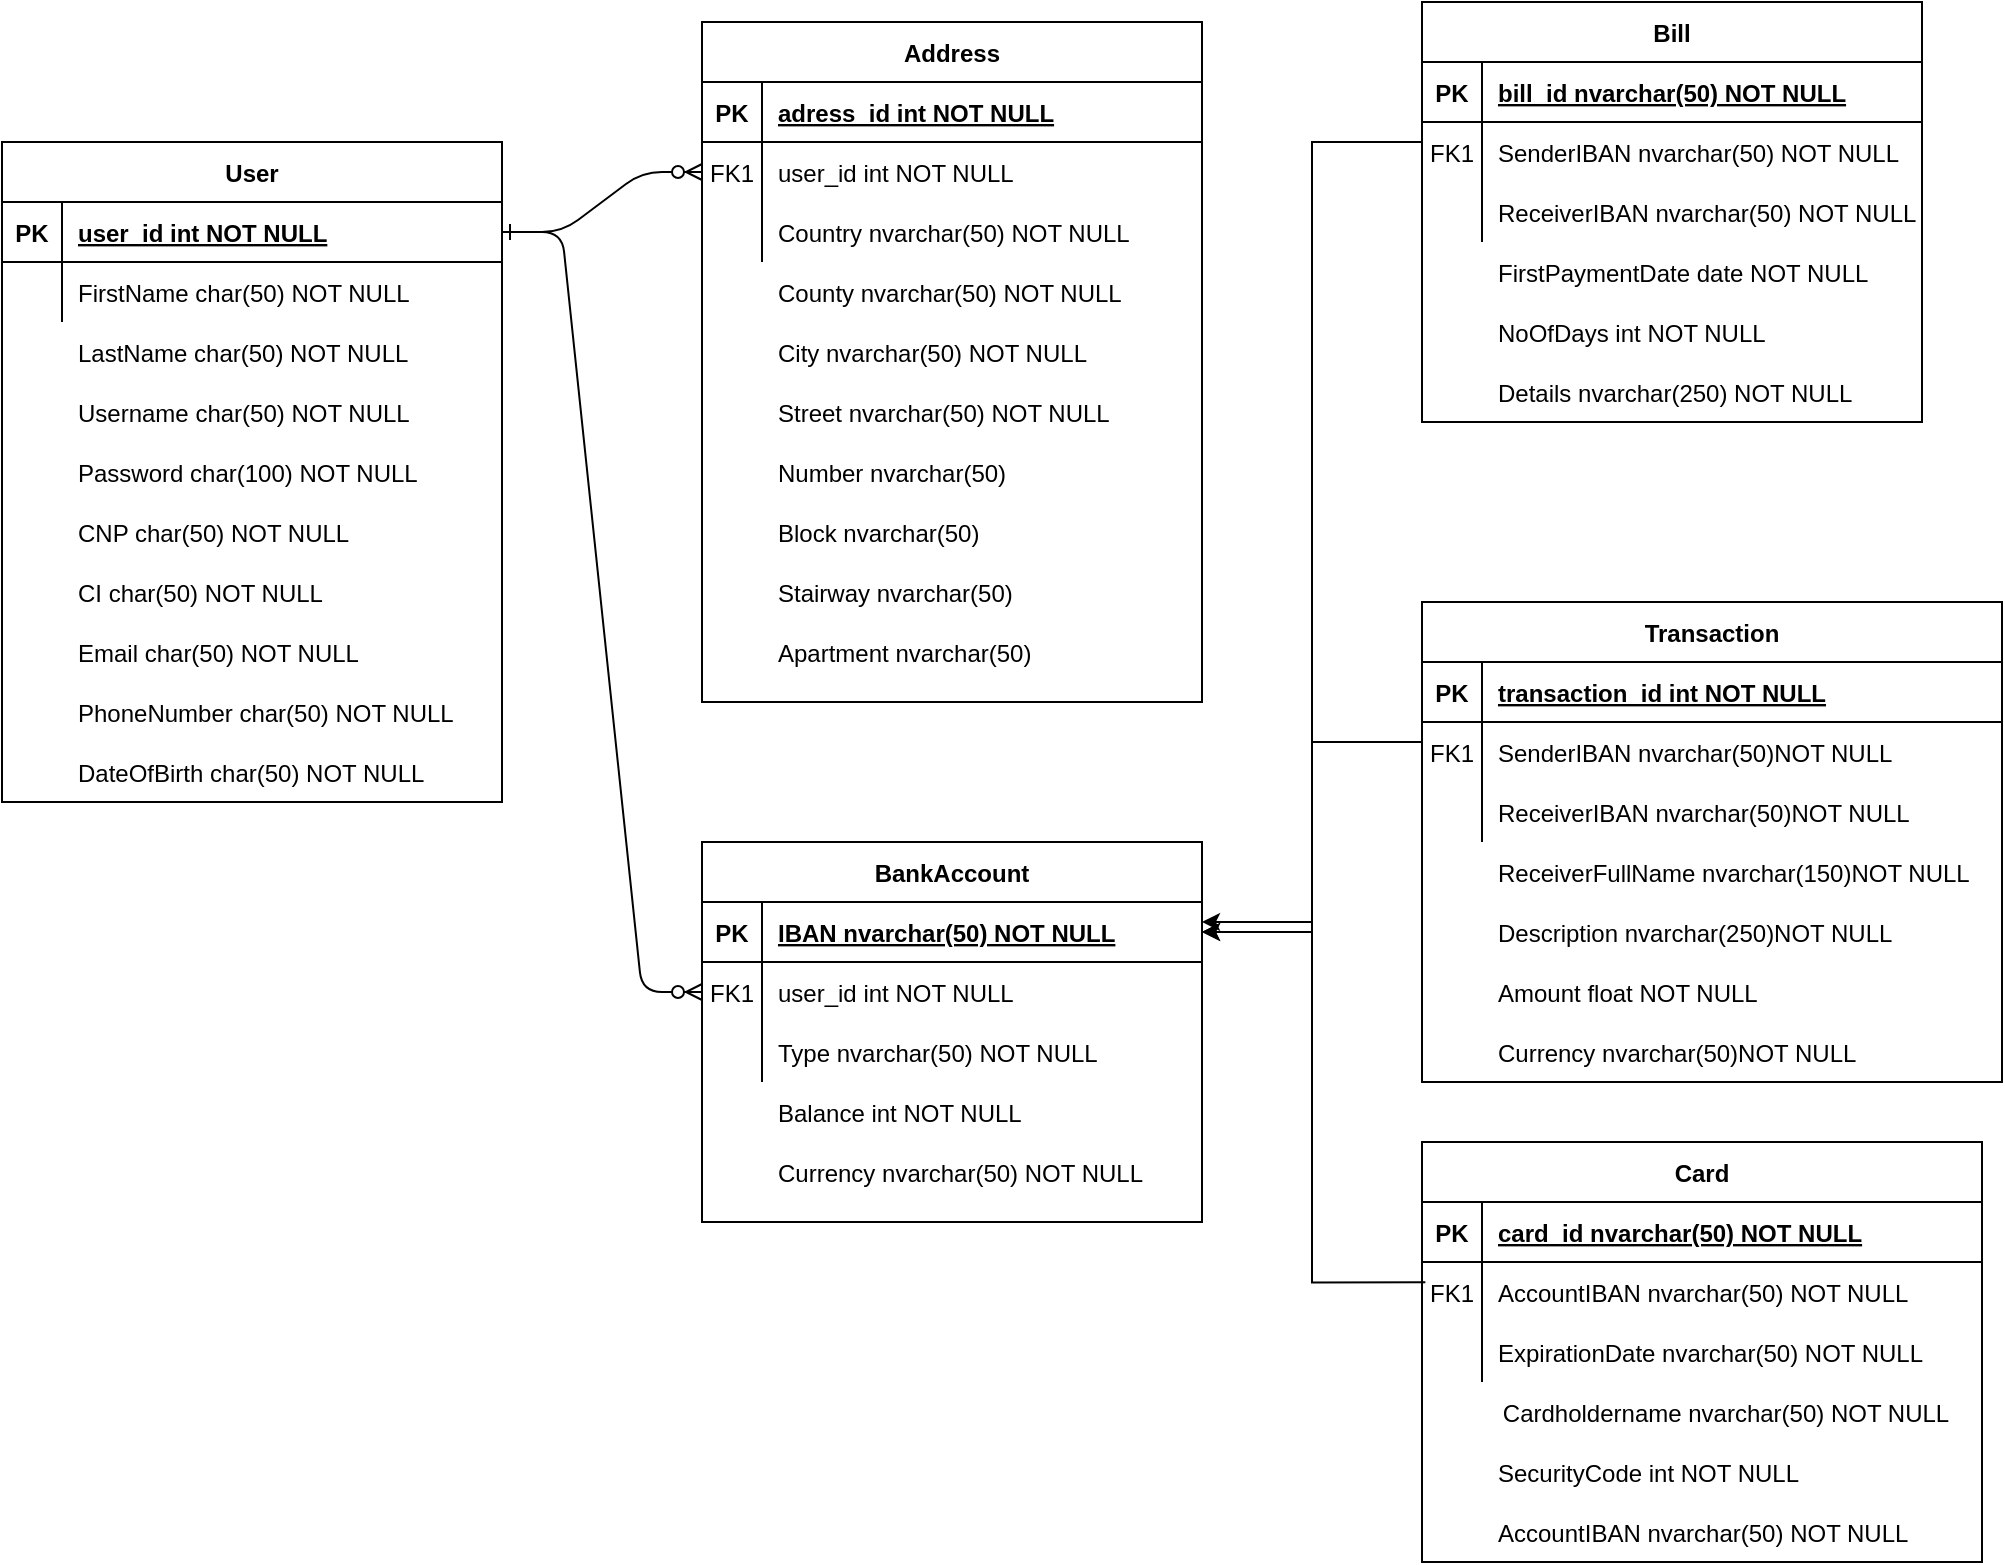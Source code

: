 <mxfile version="14.5.8" type="device"><diagram id="R2lEEEUBdFMjLlhIrx00" name="Page-1"><mxGraphModel dx="1584" dy="834" grid="1" gridSize="10" guides="1" tooltips="1" connect="1" arrows="1" fold="1" page="1" pageScale="1" pageWidth="3300" pageHeight="4681" math="0" shadow="0" extFonts="Permanent Marker^https://fonts.googleapis.com/css?family=Permanent+Marker"><root><mxCell id="0"/><mxCell id="1" parent="0"/><mxCell id="C-vyLk0tnHw3VtMMgP7b-1" value="" style="edgeStyle=entityRelationEdgeStyle;endArrow=ERzeroToMany;startArrow=ERone;endFill=1;startFill=0;" parent="1" source="C-vyLk0tnHw3VtMMgP7b-24" target="C-vyLk0tnHw3VtMMgP7b-6" edge="1"><mxGeometry width="100" height="100" relative="1" as="geometry"><mxPoint x="340" y="720" as="sourcePoint"/><mxPoint x="440" y="620" as="targetPoint"/></mxGeometry></mxCell><mxCell id="C-vyLk0tnHw3VtMMgP7b-12" value="" style="edgeStyle=entityRelationEdgeStyle;endArrow=ERzeroToMany;startArrow=ERone;endFill=1;startFill=0;exitX=1;exitY=0.5;exitDx=0;exitDy=0;" parent="1" source="C-vyLk0tnHw3VtMMgP7b-24" target="C-vyLk0tnHw3VtMMgP7b-17" edge="1"><mxGeometry width="100" height="100" relative="1" as="geometry"><mxPoint x="400" y="180" as="sourcePoint"/><mxPoint x="460" y="205" as="targetPoint"/></mxGeometry></mxCell><mxCell id="C-vyLk0tnHw3VtMMgP7b-2" value="Address" style="shape=table;startSize=30;container=1;collapsible=1;childLayout=tableLayout;fixedRows=1;rowLines=0;fontStyle=1;align=center;resizeLast=1;" parent="1" vertex="1"><mxGeometry x="390" y="10" width="250" height="340" as="geometry"/></mxCell><mxCell id="C-vyLk0tnHw3VtMMgP7b-3" value="" style="shape=partialRectangle;collapsible=0;dropTarget=0;pointerEvents=0;fillColor=none;points=[[0,0.5],[1,0.5]];portConstraint=eastwest;top=0;left=0;right=0;bottom=1;" parent="C-vyLk0tnHw3VtMMgP7b-2" vertex="1"><mxGeometry y="30" width="250" height="30" as="geometry"/></mxCell><mxCell id="C-vyLk0tnHw3VtMMgP7b-4" value="PK" style="shape=partialRectangle;overflow=hidden;connectable=0;fillColor=none;top=0;left=0;bottom=0;right=0;fontStyle=1;" parent="C-vyLk0tnHw3VtMMgP7b-3" vertex="1"><mxGeometry width="30" height="30" as="geometry"/></mxCell><mxCell id="C-vyLk0tnHw3VtMMgP7b-5" value="adress_id int NOT NULL " style="shape=partialRectangle;overflow=hidden;connectable=0;fillColor=none;top=0;left=0;bottom=0;right=0;align=left;spacingLeft=6;fontStyle=5;" parent="C-vyLk0tnHw3VtMMgP7b-3" vertex="1"><mxGeometry x="30" width="220" height="30" as="geometry"/></mxCell><mxCell id="C-vyLk0tnHw3VtMMgP7b-6" value="" style="shape=partialRectangle;collapsible=0;dropTarget=0;pointerEvents=0;fillColor=none;points=[[0,0.5],[1,0.5]];portConstraint=eastwest;top=0;left=0;right=0;bottom=0;" parent="C-vyLk0tnHw3VtMMgP7b-2" vertex="1"><mxGeometry y="60" width="250" height="30" as="geometry"/></mxCell><mxCell id="C-vyLk0tnHw3VtMMgP7b-7" value="FK1" style="shape=partialRectangle;overflow=hidden;connectable=0;fillColor=none;top=0;left=0;bottom=0;right=0;" parent="C-vyLk0tnHw3VtMMgP7b-6" vertex="1"><mxGeometry width="30" height="30" as="geometry"/></mxCell><mxCell id="C-vyLk0tnHw3VtMMgP7b-8" value="user_id int NOT NULL" style="shape=partialRectangle;overflow=hidden;connectable=0;fillColor=none;top=0;left=0;bottom=0;right=0;align=left;spacingLeft=6;" parent="C-vyLk0tnHw3VtMMgP7b-6" vertex="1"><mxGeometry x="30" width="220" height="30" as="geometry"/></mxCell><mxCell id="C-vyLk0tnHw3VtMMgP7b-9" value="" style="shape=partialRectangle;collapsible=0;dropTarget=0;pointerEvents=0;fillColor=none;points=[[0,0.5],[1,0.5]];portConstraint=eastwest;top=0;left=0;right=0;bottom=0;" parent="C-vyLk0tnHw3VtMMgP7b-2" vertex="1"><mxGeometry y="90" width="250" height="30" as="geometry"/></mxCell><mxCell id="C-vyLk0tnHw3VtMMgP7b-10" value="" style="shape=partialRectangle;overflow=hidden;connectable=0;fillColor=none;top=0;left=0;bottom=0;right=0;" parent="C-vyLk0tnHw3VtMMgP7b-9" vertex="1"><mxGeometry width="30" height="30" as="geometry"/></mxCell><mxCell id="C-vyLk0tnHw3VtMMgP7b-11" value="" style="shape=partialRectangle;overflow=hidden;connectable=0;fillColor=none;top=0;left=0;bottom=0;right=0;align=left;spacingLeft=6;" parent="C-vyLk0tnHw3VtMMgP7b-9" vertex="1"><mxGeometry x="30" width="220" height="30" as="geometry"/></mxCell><mxCell id="C-vyLk0tnHw3VtMMgP7b-13" value="BankAccount" style="shape=table;startSize=30;container=1;collapsible=1;childLayout=tableLayout;fixedRows=1;rowLines=0;fontStyle=1;align=center;resizeLast=1;" parent="1" vertex="1"><mxGeometry x="390" y="420" width="250" height="190" as="geometry"/></mxCell><mxCell id="C-vyLk0tnHw3VtMMgP7b-14" value="" style="shape=partialRectangle;collapsible=0;dropTarget=0;pointerEvents=0;fillColor=none;points=[[0,0.5],[1,0.5]];portConstraint=eastwest;top=0;left=0;right=0;bottom=1;" parent="C-vyLk0tnHw3VtMMgP7b-13" vertex="1"><mxGeometry y="30" width="250" height="30" as="geometry"/></mxCell><mxCell id="C-vyLk0tnHw3VtMMgP7b-15" value="PK" style="shape=partialRectangle;overflow=hidden;connectable=0;fillColor=none;top=0;left=0;bottom=0;right=0;fontStyle=1;" parent="C-vyLk0tnHw3VtMMgP7b-14" vertex="1"><mxGeometry width="30" height="30" as="geometry"/></mxCell><mxCell id="C-vyLk0tnHw3VtMMgP7b-16" value="IBAN nvarchar(50) NOT NULL " style="shape=partialRectangle;overflow=hidden;connectable=0;fillColor=none;top=0;left=0;bottom=0;right=0;align=left;spacingLeft=6;fontStyle=5;" parent="C-vyLk0tnHw3VtMMgP7b-14" vertex="1"><mxGeometry x="30" width="220" height="30" as="geometry"/></mxCell><mxCell id="C-vyLk0tnHw3VtMMgP7b-17" value="" style="shape=partialRectangle;collapsible=0;dropTarget=0;pointerEvents=0;fillColor=none;points=[[0,0.5],[1,0.5]];portConstraint=eastwest;top=0;left=0;right=0;bottom=0;" parent="C-vyLk0tnHw3VtMMgP7b-13" vertex="1"><mxGeometry y="60" width="250" height="30" as="geometry"/></mxCell><mxCell id="C-vyLk0tnHw3VtMMgP7b-18" value="FK1" style="shape=partialRectangle;overflow=hidden;connectable=0;fillColor=none;top=0;left=0;bottom=0;right=0;" parent="C-vyLk0tnHw3VtMMgP7b-17" vertex="1"><mxGeometry width="30" height="30" as="geometry"/></mxCell><mxCell id="C-vyLk0tnHw3VtMMgP7b-19" value="user_id int NOT NULL" style="shape=partialRectangle;overflow=hidden;connectable=0;fillColor=none;top=0;left=0;bottom=0;right=0;align=left;spacingLeft=6;" parent="C-vyLk0tnHw3VtMMgP7b-17" vertex="1"><mxGeometry x="30" width="220" height="30" as="geometry"/></mxCell><mxCell id="C-vyLk0tnHw3VtMMgP7b-20" value="" style="shape=partialRectangle;collapsible=0;dropTarget=0;pointerEvents=0;fillColor=none;points=[[0,0.5],[1,0.5]];portConstraint=eastwest;top=0;left=0;right=0;bottom=0;" parent="C-vyLk0tnHw3VtMMgP7b-13" vertex="1"><mxGeometry y="90" width="250" height="30" as="geometry"/></mxCell><mxCell id="C-vyLk0tnHw3VtMMgP7b-21" value="" style="shape=partialRectangle;overflow=hidden;connectable=0;fillColor=none;top=0;left=0;bottom=0;right=0;" parent="C-vyLk0tnHw3VtMMgP7b-20" vertex="1"><mxGeometry width="30" height="30" as="geometry"/></mxCell><mxCell id="C-vyLk0tnHw3VtMMgP7b-22" value="Type nvarchar(50) NOT NULL" style="shape=partialRectangle;overflow=hidden;connectable=0;fillColor=none;top=0;left=0;bottom=0;right=0;align=left;spacingLeft=6;" parent="C-vyLk0tnHw3VtMMgP7b-20" vertex="1"><mxGeometry x="30" width="220" height="30" as="geometry"/></mxCell><mxCell id="C-vyLk0tnHw3VtMMgP7b-23" value="User" style="shape=table;startSize=30;container=1;collapsible=1;childLayout=tableLayout;fixedRows=1;rowLines=0;fontStyle=1;align=center;resizeLast=1;" parent="1" vertex="1"><mxGeometry x="40" y="70" width="250" height="330" as="geometry"/></mxCell><mxCell id="C-vyLk0tnHw3VtMMgP7b-24" value="" style="shape=partialRectangle;collapsible=0;dropTarget=0;pointerEvents=0;fillColor=none;points=[[0,0.5],[1,0.5]];portConstraint=eastwest;top=0;left=0;right=0;bottom=1;" parent="C-vyLk0tnHw3VtMMgP7b-23" vertex="1"><mxGeometry y="30" width="250" height="30" as="geometry"/></mxCell><mxCell id="C-vyLk0tnHw3VtMMgP7b-25" value="PK" style="shape=partialRectangle;overflow=hidden;connectable=0;fillColor=none;top=0;left=0;bottom=0;right=0;fontStyle=1;" parent="C-vyLk0tnHw3VtMMgP7b-24" vertex="1"><mxGeometry width="30" height="30" as="geometry"/></mxCell><mxCell id="C-vyLk0tnHw3VtMMgP7b-26" value="user_id int NOT NULL " style="shape=partialRectangle;overflow=hidden;connectable=0;fillColor=none;top=0;left=0;bottom=0;right=0;align=left;spacingLeft=6;fontStyle=5;" parent="C-vyLk0tnHw3VtMMgP7b-24" vertex="1"><mxGeometry x="30" width="220" height="30" as="geometry"/></mxCell><mxCell id="C-vyLk0tnHw3VtMMgP7b-27" value="" style="shape=partialRectangle;collapsible=0;dropTarget=0;pointerEvents=0;fillColor=none;points=[[0,0.5],[1,0.5]];portConstraint=eastwest;top=0;left=0;right=0;bottom=0;" parent="C-vyLk0tnHw3VtMMgP7b-23" vertex="1"><mxGeometry y="60" width="250" height="30" as="geometry"/></mxCell><mxCell id="C-vyLk0tnHw3VtMMgP7b-28" value="" style="shape=partialRectangle;overflow=hidden;connectable=0;fillColor=none;top=0;left=0;bottom=0;right=0;" parent="C-vyLk0tnHw3VtMMgP7b-27" vertex="1"><mxGeometry width="30" height="30" as="geometry"/></mxCell><mxCell id="C-vyLk0tnHw3VtMMgP7b-29" value="FirstName char(50) NOT NULL" style="shape=partialRectangle;overflow=hidden;connectable=0;fillColor=none;top=0;left=0;bottom=0;right=0;align=left;spacingLeft=6;" parent="C-vyLk0tnHw3VtMMgP7b-27" vertex="1"><mxGeometry x="30" width="220" height="30" as="geometry"/></mxCell><mxCell id="1MZSj047R8z6OlK-h53c-2" value="LastName char(50) NOT NULL" style="shape=partialRectangle;overflow=hidden;connectable=0;fillColor=none;top=0;left=0;bottom=0;right=0;align=left;spacingLeft=6;" parent="1" vertex="1"><mxGeometry x="70" y="160" width="220" height="30" as="geometry"/></mxCell><mxCell id="1MZSj047R8z6OlK-h53c-3" value="Username char(50) NOT NULL" style="shape=partialRectangle;overflow=hidden;connectable=0;fillColor=none;top=0;left=0;bottom=0;right=0;align=left;spacingLeft=6;" parent="1" vertex="1"><mxGeometry x="70" y="190" width="220" height="30" as="geometry"/></mxCell><mxCell id="1MZSj047R8z6OlK-h53c-4" value="Password char(100) NOT NULL" style="shape=partialRectangle;overflow=hidden;connectable=0;fillColor=none;top=0;left=0;bottom=0;right=0;align=left;spacingLeft=6;" parent="1" vertex="1"><mxGeometry x="70" y="220" width="220" height="30" as="geometry"/></mxCell><mxCell id="1MZSj047R8z6OlK-h53c-5" value="CNP char(50) NOT NULL" style="shape=partialRectangle;overflow=hidden;connectable=0;fillColor=none;top=0;left=0;bottom=0;right=0;align=left;spacingLeft=6;" parent="1" vertex="1"><mxGeometry x="70" y="250" width="220" height="30" as="geometry"/></mxCell><mxCell id="1MZSj047R8z6OlK-h53c-6" value="CI char(50) NOT NULL" style="shape=partialRectangle;overflow=hidden;connectable=0;fillColor=none;top=0;left=0;bottom=0;right=0;align=left;spacingLeft=6;" parent="1" vertex="1"><mxGeometry x="70" y="280" width="220" height="30" as="geometry"/></mxCell><mxCell id="1MZSj047R8z6OlK-h53c-7" value="Email char(50) NOT NULL" style="shape=partialRectangle;overflow=hidden;connectable=0;fillColor=none;top=0;left=0;bottom=0;right=0;align=left;spacingLeft=6;" parent="1" vertex="1"><mxGeometry x="70" y="310" width="220" height="30" as="geometry"/></mxCell><mxCell id="1MZSj047R8z6OlK-h53c-8" value="PhoneNumber char(50) NOT NULL" style="shape=partialRectangle;overflow=hidden;connectable=0;fillColor=none;top=0;left=0;bottom=0;right=0;align=left;spacingLeft=6;" parent="1" vertex="1"><mxGeometry x="70" y="340" width="220" height="30" as="geometry"/></mxCell><mxCell id="1MZSj047R8z6OlK-h53c-9" value="DateOfBirth char(50) NOT NULL" style="shape=partialRectangle;overflow=hidden;connectable=0;fillColor=none;top=0;left=0;bottom=0;right=0;align=left;spacingLeft=6;" parent="1" vertex="1"><mxGeometry x="70" y="370" width="220" height="30" as="geometry"/></mxCell><mxCell id="1MZSj047R8z6OlK-h53c-11" value="Country nvarchar(50) NOT NULL" style="shape=partialRectangle;overflow=hidden;connectable=0;fillColor=none;top=0;left=0;bottom=0;right=0;align=left;spacingLeft=6;" parent="1" vertex="1"><mxGeometry x="420" y="100" width="220" height="30" as="geometry"/></mxCell><mxCell id="1MZSj047R8z6OlK-h53c-12" value="County nvarchar(50) NOT NULL" style="shape=partialRectangle;overflow=hidden;connectable=0;fillColor=none;top=0;left=0;bottom=0;right=0;align=left;spacingLeft=6;" parent="1" vertex="1"><mxGeometry x="420" y="130" width="220" height="30" as="geometry"/></mxCell><mxCell id="1MZSj047R8z6OlK-h53c-13" value="City nvarchar(50) NOT NULL" style="shape=partialRectangle;overflow=hidden;connectable=0;fillColor=none;top=0;left=0;bottom=0;right=0;align=left;spacingLeft=6;" parent="1" vertex="1"><mxGeometry x="420" y="160" width="220" height="30" as="geometry"/></mxCell><mxCell id="1MZSj047R8z6OlK-h53c-14" value="Street nvarchar(50) NOT NULL" style="shape=partialRectangle;overflow=hidden;connectable=0;fillColor=none;top=0;left=0;bottom=0;right=0;align=left;spacingLeft=6;" parent="1" vertex="1"><mxGeometry x="420" y="190" width="220" height="30" as="geometry"/></mxCell><mxCell id="1MZSj047R8z6OlK-h53c-15" value="Number nvarchar(50) " style="shape=partialRectangle;overflow=hidden;connectable=0;fillColor=none;top=0;left=0;bottom=0;right=0;align=left;spacingLeft=6;" parent="1" vertex="1"><mxGeometry x="420" y="220" width="220" height="30" as="geometry"/></mxCell><mxCell id="1MZSj047R8z6OlK-h53c-16" value="Block nvarchar(50) " style="shape=partialRectangle;overflow=hidden;connectable=0;fillColor=none;top=0;left=0;bottom=0;right=0;align=left;spacingLeft=6;" parent="1" vertex="1"><mxGeometry x="420" y="250" width="220" height="30" as="geometry"/></mxCell><mxCell id="1MZSj047R8z6OlK-h53c-17" value="Stairway nvarchar(50)  " style="shape=partialRectangle;overflow=hidden;connectable=0;fillColor=none;top=0;left=0;bottom=0;right=0;align=left;spacingLeft=6;" parent="1" vertex="1"><mxGeometry x="420" y="280" width="220" height="30" as="geometry"/></mxCell><mxCell id="1MZSj047R8z6OlK-h53c-18" value="Apartment nvarchar(50)  " style="shape=partialRectangle;overflow=hidden;connectable=0;fillColor=none;top=0;left=0;bottom=0;right=0;align=left;spacingLeft=6;" parent="1" vertex="1"><mxGeometry x="420" y="310" width="220" height="30" as="geometry"/></mxCell><mxCell id="1MZSj047R8z6OlK-h53c-31" style="edgeStyle=orthogonalEdgeStyle;rounded=0;orthogonalLoop=1;jettySize=auto;html=1;entryX=1;entryY=0.5;entryDx=0;entryDy=0;" parent="1" source="1MZSj047R8z6OlK-h53c-19" target="C-vyLk0tnHw3VtMMgP7b-14" edge="1"><mxGeometry relative="1" as="geometry"><Array as="points"><mxPoint x="695" y="370"/><mxPoint x="695" y="465"/></Array></mxGeometry></mxCell><mxCell id="1MZSj047R8z6OlK-h53c-19" value="Transaction" style="shape=table;startSize=30;container=1;collapsible=1;childLayout=tableLayout;fixedRows=1;rowLines=0;fontStyle=1;align=center;resizeLast=1;" parent="1" vertex="1"><mxGeometry x="750" y="300" width="290" height="240" as="geometry"/></mxCell><mxCell id="1MZSj047R8z6OlK-h53c-20" value="" style="shape=partialRectangle;collapsible=0;dropTarget=0;pointerEvents=0;fillColor=none;points=[[0,0.5],[1,0.5]];portConstraint=eastwest;top=0;left=0;right=0;bottom=1;" parent="1MZSj047R8z6OlK-h53c-19" vertex="1"><mxGeometry y="30" width="290" height="30" as="geometry"/></mxCell><mxCell id="1MZSj047R8z6OlK-h53c-21" value="PK" style="shape=partialRectangle;overflow=hidden;connectable=0;fillColor=none;top=0;left=0;bottom=0;right=0;fontStyle=1;" parent="1MZSj047R8z6OlK-h53c-20" vertex="1"><mxGeometry width="30" height="30" as="geometry"/></mxCell><mxCell id="1MZSj047R8z6OlK-h53c-22" value="transaction_id int NOT NULL " style="shape=partialRectangle;overflow=hidden;connectable=0;fillColor=none;top=0;left=0;bottom=0;right=0;align=left;spacingLeft=6;fontStyle=5;" parent="1MZSj047R8z6OlK-h53c-20" vertex="1"><mxGeometry x="30" width="260" height="30" as="geometry"/></mxCell><mxCell id="1MZSj047R8z6OlK-h53c-23" value="" style="shape=partialRectangle;collapsible=0;dropTarget=0;pointerEvents=0;fillColor=none;points=[[0,0.5],[1,0.5]];portConstraint=eastwest;top=0;left=0;right=0;bottom=0;" parent="1MZSj047R8z6OlK-h53c-19" vertex="1"><mxGeometry y="60" width="290" height="30" as="geometry"/></mxCell><mxCell id="1MZSj047R8z6OlK-h53c-24" value="FK1" style="shape=partialRectangle;overflow=hidden;connectable=0;fillColor=none;top=0;left=0;bottom=0;right=0;" parent="1MZSj047R8z6OlK-h53c-23" vertex="1"><mxGeometry width="30" height="30" as="geometry"/></mxCell><mxCell id="1MZSj047R8z6OlK-h53c-25" value="SenderIBAN nvarchar(50)NOT NULL" style="shape=partialRectangle;overflow=hidden;connectable=0;fillColor=none;top=0;left=0;bottom=0;right=0;align=left;spacingLeft=6;" parent="1MZSj047R8z6OlK-h53c-23" vertex="1"><mxGeometry x="30" width="260" height="30" as="geometry"/></mxCell><mxCell id="1MZSj047R8z6OlK-h53c-26" value="" style="shape=partialRectangle;collapsible=0;dropTarget=0;pointerEvents=0;fillColor=none;points=[[0,0.5],[1,0.5]];portConstraint=eastwest;top=0;left=0;right=0;bottom=0;" parent="1MZSj047R8z6OlK-h53c-19" vertex="1"><mxGeometry y="90" width="290" height="30" as="geometry"/></mxCell><mxCell id="1MZSj047R8z6OlK-h53c-27" value="" style="shape=partialRectangle;overflow=hidden;connectable=0;fillColor=none;top=0;left=0;bottom=0;right=0;" parent="1MZSj047R8z6OlK-h53c-26" vertex="1"><mxGeometry width="30" height="30" as="geometry"/></mxCell><mxCell id="1MZSj047R8z6OlK-h53c-28" value="" style="shape=partialRectangle;overflow=hidden;connectable=0;fillColor=none;top=0;left=0;bottom=0;right=0;align=left;spacingLeft=6;" parent="1MZSj047R8z6OlK-h53c-26" vertex="1"><mxGeometry x="30" width="260" height="30" as="geometry"/></mxCell><mxCell id="1MZSj047R8z6OlK-h53c-29" value="Balance int NOT NULL" style="shape=partialRectangle;overflow=hidden;connectable=0;fillColor=none;top=0;left=0;bottom=0;right=0;align=left;spacingLeft=6;" parent="1" vertex="1"><mxGeometry x="420" y="540" width="220" height="30" as="geometry"/></mxCell><mxCell id="1MZSj047R8z6OlK-h53c-30" value="Currency nvarchar(50) NOT NULL" style="shape=partialRectangle;overflow=hidden;connectable=0;fillColor=none;top=0;left=0;bottom=0;right=0;align=left;spacingLeft=6;" parent="1" vertex="1"><mxGeometry x="420" y="570" width="220" height="30" as="geometry"/></mxCell><mxCell id="1MZSj047R8z6OlK-h53c-32" value="ReceiverIBAN nvarchar(50)NOT NULL" style="shape=partialRectangle;overflow=hidden;connectable=0;fillColor=none;top=0;left=0;bottom=0;right=0;align=left;spacingLeft=6;" parent="1" vertex="1"><mxGeometry x="780" y="390" width="220" height="30" as="geometry"/></mxCell><mxCell id="1MZSj047R8z6OlK-h53c-33" value="ReceiverFullName nvarchar(150)NOT NULL" style="shape=partialRectangle;overflow=hidden;connectable=0;fillColor=none;top=0;left=0;bottom=0;right=0;align=left;spacingLeft=6;" parent="1" vertex="1"><mxGeometry x="780" y="420" width="250" height="30" as="geometry"/></mxCell><mxCell id="1MZSj047R8z6OlK-h53c-34" value="Description nvarchar(250)NOT NULL" style="shape=partialRectangle;overflow=hidden;connectable=0;fillColor=none;top=0;left=0;bottom=0;right=0;align=left;spacingLeft=6;" parent="1" vertex="1"><mxGeometry x="780" y="450" width="220" height="30" as="geometry"/></mxCell><mxCell id="1MZSj047R8z6OlK-h53c-35" value="Amount float NOT NULL" style="shape=partialRectangle;overflow=hidden;connectable=0;fillColor=none;top=0;left=0;bottom=0;right=0;align=left;spacingLeft=6;" parent="1" vertex="1"><mxGeometry x="780" y="480" width="220" height="30" as="geometry"/></mxCell><mxCell id="1MZSj047R8z6OlK-h53c-36" value="Currency nvarchar(50)NOT NULL" style="shape=partialRectangle;overflow=hidden;connectable=0;fillColor=none;top=0;left=0;bottom=0;right=0;align=left;spacingLeft=6;" parent="1" vertex="1"><mxGeometry x="780" y="510" width="220" height="30" as="geometry"/></mxCell><mxCell id="1MZSj047R8z6OlK-h53c-37" value="Card" style="shape=table;startSize=30;container=1;collapsible=1;childLayout=tableLayout;fixedRows=1;rowLines=0;fontStyle=1;align=center;resizeLast=1;" parent="1" vertex="1"><mxGeometry x="750" y="570" width="280" height="210" as="geometry"/></mxCell><mxCell id="1MZSj047R8z6OlK-h53c-38" value="" style="shape=partialRectangle;collapsible=0;dropTarget=0;pointerEvents=0;fillColor=none;points=[[0,0.5],[1,0.5]];portConstraint=eastwest;top=0;left=0;right=0;bottom=1;" parent="1MZSj047R8z6OlK-h53c-37" vertex="1"><mxGeometry y="30" width="280" height="30" as="geometry"/></mxCell><mxCell id="1MZSj047R8z6OlK-h53c-39" value="PK" style="shape=partialRectangle;overflow=hidden;connectable=0;fillColor=none;top=0;left=0;bottom=0;right=0;fontStyle=1;" parent="1MZSj047R8z6OlK-h53c-38" vertex="1"><mxGeometry width="30" height="30" as="geometry"/></mxCell><mxCell id="1MZSj047R8z6OlK-h53c-40" value="card_id nvarchar(50) NOT NULL " style="shape=partialRectangle;overflow=hidden;connectable=0;fillColor=none;top=0;left=0;bottom=0;right=0;align=left;spacingLeft=6;fontStyle=5;" parent="1MZSj047R8z6OlK-h53c-38" vertex="1"><mxGeometry x="30" width="250" height="30" as="geometry"/></mxCell><mxCell id="1MZSj047R8z6OlK-h53c-41" value="" style="shape=partialRectangle;collapsible=0;dropTarget=0;pointerEvents=0;fillColor=none;points=[[0,0.5],[1,0.5]];portConstraint=eastwest;top=0;left=0;right=0;bottom=0;" parent="1MZSj047R8z6OlK-h53c-37" vertex="1"><mxGeometry y="60" width="280" height="30" as="geometry"/></mxCell><mxCell id="1MZSj047R8z6OlK-h53c-42" value="FK1" style="shape=partialRectangle;overflow=hidden;connectable=0;fillColor=none;top=0;left=0;bottom=0;right=0;" parent="1MZSj047R8z6OlK-h53c-41" vertex="1"><mxGeometry width="30" height="30" as="geometry"/></mxCell><mxCell id="1MZSj047R8z6OlK-h53c-43" value="AccountIBAN nvarchar(50) NOT NULL" style="shape=partialRectangle;overflow=hidden;connectable=0;fillColor=none;top=0;left=0;bottom=0;right=0;align=left;spacingLeft=6;" parent="1MZSj047R8z6OlK-h53c-41" vertex="1"><mxGeometry x="30" width="250" height="30" as="geometry"/></mxCell><mxCell id="1MZSj047R8z6OlK-h53c-44" value="" style="shape=partialRectangle;collapsible=0;dropTarget=0;pointerEvents=0;fillColor=none;points=[[0,0.5],[1,0.5]];portConstraint=eastwest;top=0;left=0;right=0;bottom=0;" parent="1MZSj047R8z6OlK-h53c-37" vertex="1"><mxGeometry y="90" width="280" height="30" as="geometry"/></mxCell><mxCell id="1MZSj047R8z6OlK-h53c-45" value="" style="shape=partialRectangle;overflow=hidden;connectable=0;fillColor=none;top=0;left=0;bottom=0;right=0;" parent="1MZSj047R8z6OlK-h53c-44" vertex="1"><mxGeometry width="30" height="30" as="geometry"/></mxCell><mxCell id="1MZSj047R8z6OlK-h53c-46" value="ExpirationDate nvarchar(50) NOT NULL" style="shape=partialRectangle;overflow=hidden;connectable=0;fillColor=none;top=0;left=0;bottom=0;right=0;align=left;spacingLeft=6;" parent="1MZSj047R8z6OlK-h53c-44" vertex="1"><mxGeometry x="30" width="250" height="30" as="geometry"/></mxCell><mxCell id="1MZSj047R8z6OlK-h53c-47" style="edgeStyle=orthogonalEdgeStyle;rounded=0;orthogonalLoop=1;jettySize=auto;html=1;entryX=1;entryY=0.5;entryDx=0;entryDy=0;exitX=0.006;exitY=0.339;exitDx=0;exitDy=0;exitPerimeter=0;" parent="1" source="1MZSj047R8z6OlK-h53c-41" target="C-vyLk0tnHw3VtMMgP7b-14" edge="1"><mxGeometry relative="1" as="geometry"/></mxCell><mxCell id="1MZSj047R8z6OlK-h53c-48" value="" style="shape=partialRectangle;collapsible=0;dropTarget=0;pointerEvents=0;fillColor=none;points=[[0,0.5],[1,0.5]];portConstraint=eastwest;top=0;left=0;right=0;bottom=0;" parent="1" vertex="1"><mxGeometry x="750" y="690" width="270" height="30" as="geometry"/></mxCell><mxCell id="1MZSj047R8z6OlK-h53c-49" value="" style="shape=partialRectangle;overflow=hidden;connectable=0;fillColor=none;top=0;left=0;bottom=0;right=0;" parent="1MZSj047R8z6OlK-h53c-48" vertex="1"><mxGeometry width="32.4" height="30" as="geometry"/></mxCell><mxCell id="1MZSj047R8z6OlK-h53c-50" value="Cardholdername nvarchar(50) NOT NULL" style="shape=partialRectangle;overflow=hidden;connectable=0;fillColor=none;top=0;left=0;bottom=0;right=0;align=left;spacingLeft=6;" parent="1MZSj047R8z6OlK-h53c-48" vertex="1"><mxGeometry x="32.4" width="237.6" height="30" as="geometry"/></mxCell><mxCell id="1MZSj047R8z6OlK-h53c-51" value="" style="shape=partialRectangle;collapsible=0;dropTarget=0;pointerEvents=0;fillColor=none;points=[[0,0.5],[1,0.5]];portConstraint=eastwest;top=0;left=0;right=0;bottom=0;" parent="1" vertex="1"><mxGeometry x="750" y="720" width="250" height="30" as="geometry"/></mxCell><mxCell id="1MZSj047R8z6OlK-h53c-52" value="" style="shape=partialRectangle;overflow=hidden;connectable=0;fillColor=none;top=0;left=0;bottom=0;right=0;" parent="1MZSj047R8z6OlK-h53c-51" vertex="1"><mxGeometry width="30" height="30" as="geometry"/></mxCell><mxCell id="1MZSj047R8z6OlK-h53c-53" value="SecurityCode int NOT NULL" style="shape=partialRectangle;overflow=hidden;connectable=0;fillColor=none;top=0;left=0;bottom=0;right=0;align=left;spacingLeft=6;" parent="1MZSj047R8z6OlK-h53c-51" vertex="1"><mxGeometry x="30" width="220" height="30" as="geometry"/></mxCell><mxCell id="1MZSj047R8z6OlK-h53c-54" value="" style="shape=partialRectangle;collapsible=0;dropTarget=0;pointerEvents=0;fillColor=none;points=[[0,0.5],[1,0.5]];portConstraint=eastwest;top=0;left=0;right=0;bottom=0;" parent="1" vertex="1"><mxGeometry x="750" y="750" width="250" height="30" as="geometry"/></mxCell><mxCell id="1MZSj047R8z6OlK-h53c-55" value="" style="shape=partialRectangle;overflow=hidden;connectable=0;fillColor=none;top=0;left=0;bottom=0;right=0;" parent="1MZSj047R8z6OlK-h53c-54" vertex="1"><mxGeometry width="30" height="30" as="geometry"/></mxCell><mxCell id="1MZSj047R8z6OlK-h53c-56" value="AccountIBAN nvarchar(50) NOT NULL" style="shape=partialRectangle;overflow=hidden;connectable=0;fillColor=none;top=0;left=0;bottom=0;right=0;align=left;spacingLeft=6;" parent="1MZSj047R8z6OlK-h53c-54" vertex="1"><mxGeometry x="30" width="220" height="30" as="geometry"/></mxCell><mxCell id="1MZSj047R8z6OlK-h53c-60" value="Bill" style="shape=table;startSize=30;container=1;collapsible=1;childLayout=tableLayout;fixedRows=1;rowLines=0;fontStyle=1;align=center;resizeLast=1;" parent="1" vertex="1"><mxGeometry x="750" width="250" height="210" as="geometry"/></mxCell><mxCell id="1MZSj047R8z6OlK-h53c-61" value="" style="shape=partialRectangle;collapsible=0;dropTarget=0;pointerEvents=0;fillColor=none;points=[[0,0.5],[1,0.5]];portConstraint=eastwest;top=0;left=0;right=0;bottom=1;" parent="1MZSj047R8z6OlK-h53c-60" vertex="1"><mxGeometry y="30" width="250" height="30" as="geometry"/></mxCell><mxCell id="1MZSj047R8z6OlK-h53c-62" value="PK" style="shape=partialRectangle;overflow=hidden;connectable=0;fillColor=none;top=0;left=0;bottom=0;right=0;fontStyle=1;" parent="1MZSj047R8z6OlK-h53c-61" vertex="1"><mxGeometry width="30" height="30" as="geometry"/></mxCell><mxCell id="1MZSj047R8z6OlK-h53c-63" value="bill_id nvarchar(50) NOT NULL " style="shape=partialRectangle;overflow=hidden;connectable=0;fillColor=none;top=0;left=0;bottom=0;right=0;align=left;spacingLeft=6;fontStyle=5;" parent="1MZSj047R8z6OlK-h53c-61" vertex="1"><mxGeometry x="30" width="220" height="30" as="geometry"/></mxCell><mxCell id="1MZSj047R8z6OlK-h53c-64" value="" style="shape=partialRectangle;collapsible=0;dropTarget=0;pointerEvents=0;fillColor=none;points=[[0,0.5],[1,0.5]];portConstraint=eastwest;top=0;left=0;right=0;bottom=0;" parent="1MZSj047R8z6OlK-h53c-60" vertex="1"><mxGeometry y="60" width="250" height="30" as="geometry"/></mxCell><mxCell id="1MZSj047R8z6OlK-h53c-65" value="FK1" style="shape=partialRectangle;overflow=hidden;connectable=0;fillColor=none;top=0;left=0;bottom=0;right=0;" parent="1MZSj047R8z6OlK-h53c-64" vertex="1"><mxGeometry width="30" height="30" as="geometry"/></mxCell><mxCell id="1MZSj047R8z6OlK-h53c-66" value="SenderIBAN nvarchar(50) NOT NULL" style="shape=partialRectangle;overflow=hidden;connectable=0;fillColor=none;top=0;left=0;bottom=0;right=0;align=left;spacingLeft=6;" parent="1MZSj047R8z6OlK-h53c-64" vertex="1"><mxGeometry x="30" width="220" height="30" as="geometry"/></mxCell><mxCell id="1MZSj047R8z6OlK-h53c-67" value="" style="shape=partialRectangle;collapsible=0;dropTarget=0;pointerEvents=0;fillColor=none;points=[[0,0.5],[1,0.5]];portConstraint=eastwest;top=0;left=0;right=0;bottom=0;" parent="1MZSj047R8z6OlK-h53c-60" vertex="1"><mxGeometry y="90" width="250" height="30" as="geometry"/></mxCell><mxCell id="1MZSj047R8z6OlK-h53c-68" value="" style="shape=partialRectangle;overflow=hidden;connectable=0;fillColor=none;top=0;left=0;bottom=0;right=0;" parent="1MZSj047R8z6OlK-h53c-67" vertex="1"><mxGeometry width="30" height="30" as="geometry"/></mxCell><mxCell id="1MZSj047R8z6OlK-h53c-69" value="ReceiverIBAN nvarchar(50) NOT NULL" style="shape=partialRectangle;overflow=hidden;connectable=0;fillColor=none;top=0;left=0;bottom=0;right=0;align=left;spacingLeft=6;" parent="1MZSj047R8z6OlK-h53c-67" vertex="1"><mxGeometry x="30" width="220" height="30" as="geometry"/></mxCell><mxCell id="1MZSj047R8z6OlK-h53c-70" value="FirstPaymentDate date NOT NULL" style="shape=partialRectangle;overflow=hidden;connectable=0;fillColor=none;top=0;left=0;bottom=0;right=0;align=left;spacingLeft=6;" parent="1" vertex="1"><mxGeometry x="780" y="120" width="220" height="30" as="geometry"/></mxCell><mxCell id="1MZSj047R8z6OlK-h53c-71" value="NoOfDays int NOT NULL" style="shape=partialRectangle;overflow=hidden;connectable=0;fillColor=none;top=0;left=0;bottom=0;right=0;align=left;spacingLeft=6;" parent="1" vertex="1"><mxGeometry x="780" y="150" width="220" height="30" as="geometry"/></mxCell><mxCell id="1MZSj047R8z6OlK-h53c-72" value="Details nvarchar(250) NOT NULL" style="shape=partialRectangle;overflow=hidden;connectable=0;fillColor=none;top=0;left=0;bottom=0;right=0;align=left;spacingLeft=6;" parent="1" vertex="1"><mxGeometry x="780" y="180" width="220" height="30" as="geometry"/></mxCell><mxCell id="1MZSj047R8z6OlK-h53c-85" style="edgeStyle=orthogonalEdgeStyle;rounded=0;orthogonalLoop=1;jettySize=auto;html=1;" parent="1" edge="1"><mxGeometry relative="1" as="geometry"><mxPoint x="750" y="70" as="sourcePoint"/><mxPoint x="640" y="460" as="targetPoint"/><Array as="points"><mxPoint x="695" y="70"/><mxPoint x="695" y="460"/></Array></mxGeometry></mxCell></root></mxGraphModel></diagram></mxfile>